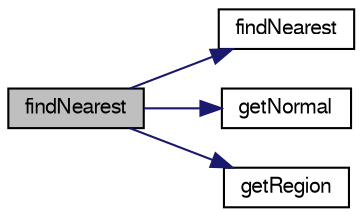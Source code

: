 digraph "findNearest"
{
  bgcolor="transparent";
  edge [fontname="FreeSans",fontsize="10",labelfontname="FreeSans",labelfontsize="10"];
  node [fontname="FreeSans",fontsize="10",shape=record];
  rankdir="LR";
  Node419 [label="findNearest",height=0.2,width=0.4,color="black", fillcolor="grey75", style="filled", fontcolor="black"];
  Node419 -> Node420 [color="midnightblue",fontsize="10",style="solid",fontname="FreeSans"];
  Node420 [label="findNearest",height=0.2,width=0.4,color="black",URL="$a25234.html#a3f42c3915b774a7541668a069ce52dc6"];
  Node419 -> Node421 [color="midnightblue",fontsize="10",style="solid",fontname="FreeSans"];
  Node421 [label="getNormal",height=0.2,width=0.4,color="black",URL="$a25234.html#ac6cdeb0f4f73439c447d061b78e71e46",tooltip="From a set of points and indices get the normal. "];
  Node419 -> Node422 [color="midnightblue",fontsize="10",style="solid",fontname="FreeSans"];
  Node422 [label="getRegion",height=0.2,width=0.4,color="black",URL="$a25234.html#a08a437fdcf019de7941dbee87d35a56e",tooltip="From a set of points and indices get the region. "];
}
